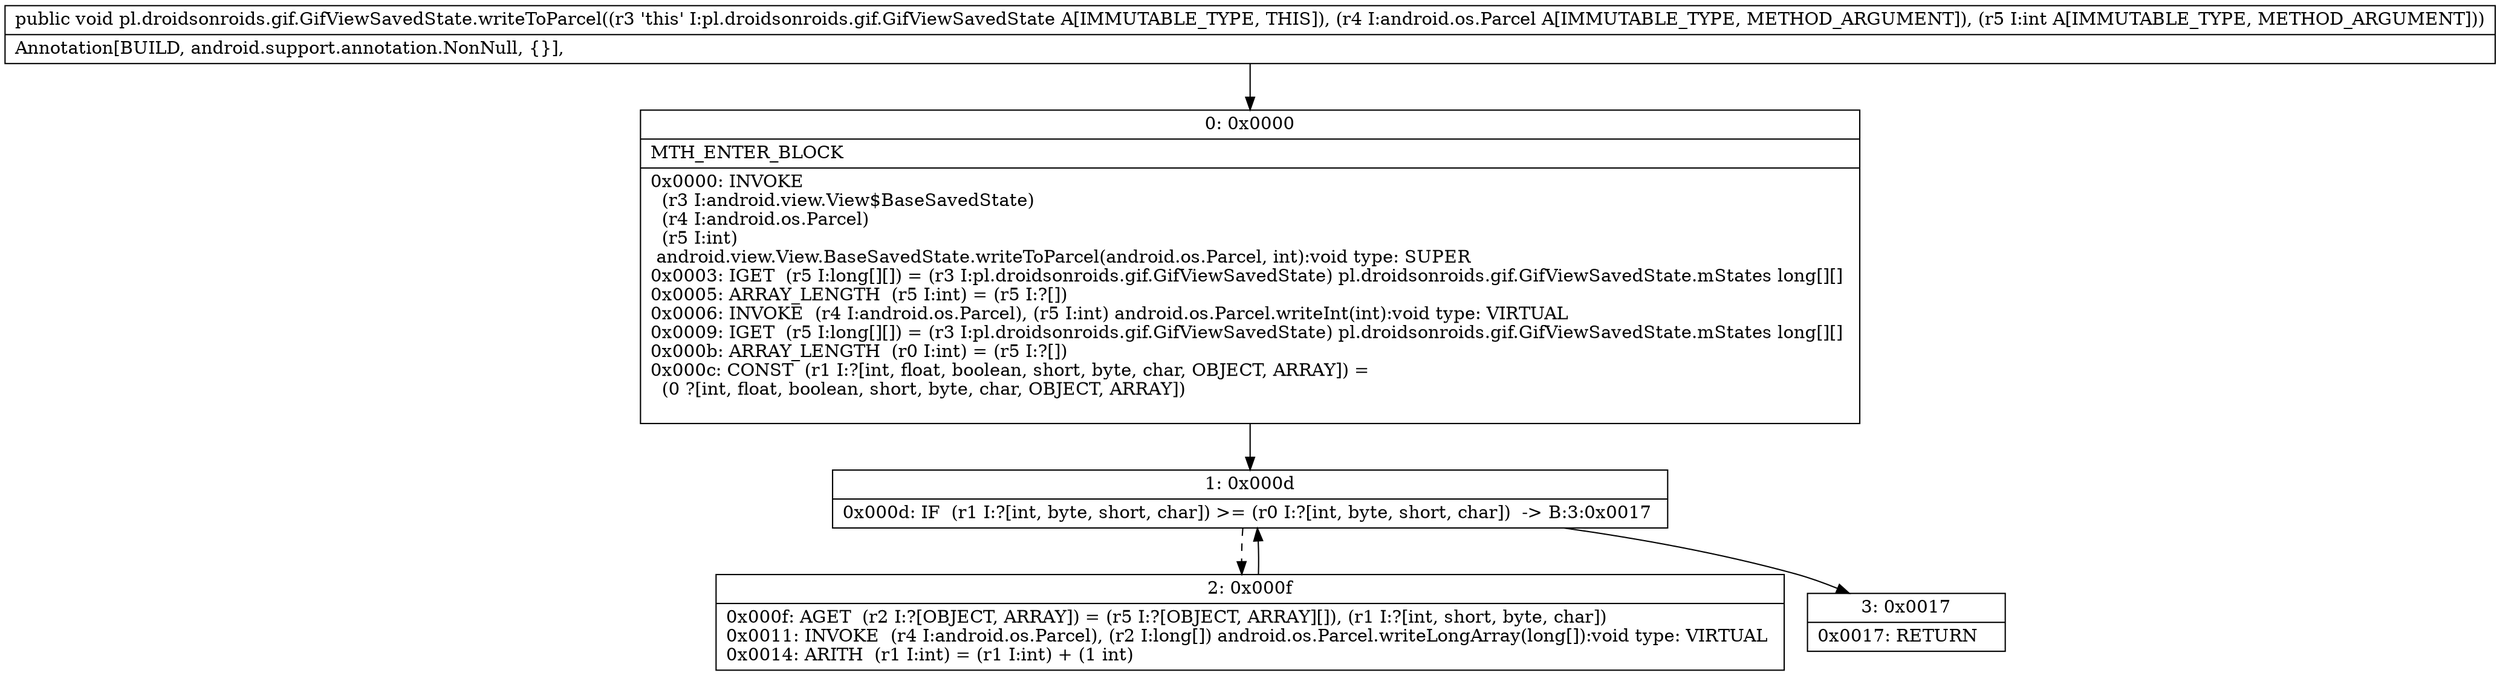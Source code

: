 digraph "CFG forpl.droidsonroids.gif.GifViewSavedState.writeToParcel(Landroid\/os\/Parcel;I)V" {
Node_0 [shape=record,label="{0\:\ 0x0000|MTH_ENTER_BLOCK\l|0x0000: INVOKE  \l  (r3 I:android.view.View$BaseSavedState)\l  (r4 I:android.os.Parcel)\l  (r5 I:int)\l android.view.View.BaseSavedState.writeToParcel(android.os.Parcel, int):void type: SUPER \l0x0003: IGET  (r5 I:long[][]) = (r3 I:pl.droidsonroids.gif.GifViewSavedState) pl.droidsonroids.gif.GifViewSavedState.mStates long[][] \l0x0005: ARRAY_LENGTH  (r5 I:int) = (r5 I:?[]) \l0x0006: INVOKE  (r4 I:android.os.Parcel), (r5 I:int) android.os.Parcel.writeInt(int):void type: VIRTUAL \l0x0009: IGET  (r5 I:long[][]) = (r3 I:pl.droidsonroids.gif.GifViewSavedState) pl.droidsonroids.gif.GifViewSavedState.mStates long[][] \l0x000b: ARRAY_LENGTH  (r0 I:int) = (r5 I:?[]) \l0x000c: CONST  (r1 I:?[int, float, boolean, short, byte, char, OBJECT, ARRAY]) = \l  (0 ?[int, float, boolean, short, byte, char, OBJECT, ARRAY])\l \l}"];
Node_1 [shape=record,label="{1\:\ 0x000d|0x000d: IF  (r1 I:?[int, byte, short, char]) \>= (r0 I:?[int, byte, short, char])  \-\> B:3:0x0017 \l}"];
Node_2 [shape=record,label="{2\:\ 0x000f|0x000f: AGET  (r2 I:?[OBJECT, ARRAY]) = (r5 I:?[OBJECT, ARRAY][]), (r1 I:?[int, short, byte, char]) \l0x0011: INVOKE  (r4 I:android.os.Parcel), (r2 I:long[]) android.os.Parcel.writeLongArray(long[]):void type: VIRTUAL \l0x0014: ARITH  (r1 I:int) = (r1 I:int) + (1 int) \l}"];
Node_3 [shape=record,label="{3\:\ 0x0017|0x0017: RETURN   \l}"];
MethodNode[shape=record,label="{public void pl.droidsonroids.gif.GifViewSavedState.writeToParcel((r3 'this' I:pl.droidsonroids.gif.GifViewSavedState A[IMMUTABLE_TYPE, THIS]), (r4 I:android.os.Parcel A[IMMUTABLE_TYPE, METHOD_ARGUMENT]), (r5 I:int A[IMMUTABLE_TYPE, METHOD_ARGUMENT]))  | Annotation[BUILD, android.support.annotation.NonNull, \{\}], \l}"];
MethodNode -> Node_0;
Node_0 -> Node_1;
Node_1 -> Node_2[style=dashed];
Node_1 -> Node_3;
Node_2 -> Node_1;
}

